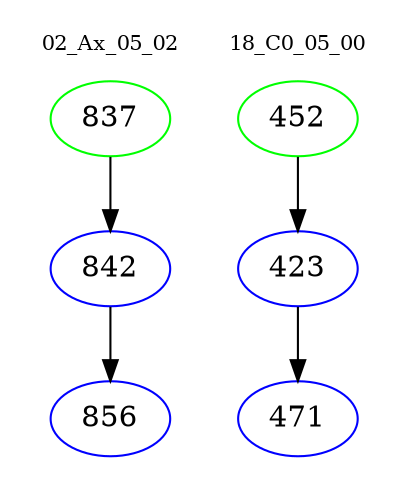 digraph{
subgraph cluster_0 {
color = white
label = "02_Ax_05_02";
fontsize=10;
T0_837 [label="837", color="green"]
T0_837 -> T0_842 [color="black"]
T0_842 [label="842", color="blue"]
T0_842 -> T0_856 [color="black"]
T0_856 [label="856", color="blue"]
}
subgraph cluster_1 {
color = white
label = "18_C0_05_00";
fontsize=10;
T1_452 [label="452", color="green"]
T1_452 -> T1_423 [color="black"]
T1_423 [label="423", color="blue"]
T1_423 -> T1_471 [color="black"]
T1_471 [label="471", color="blue"]
}
}
